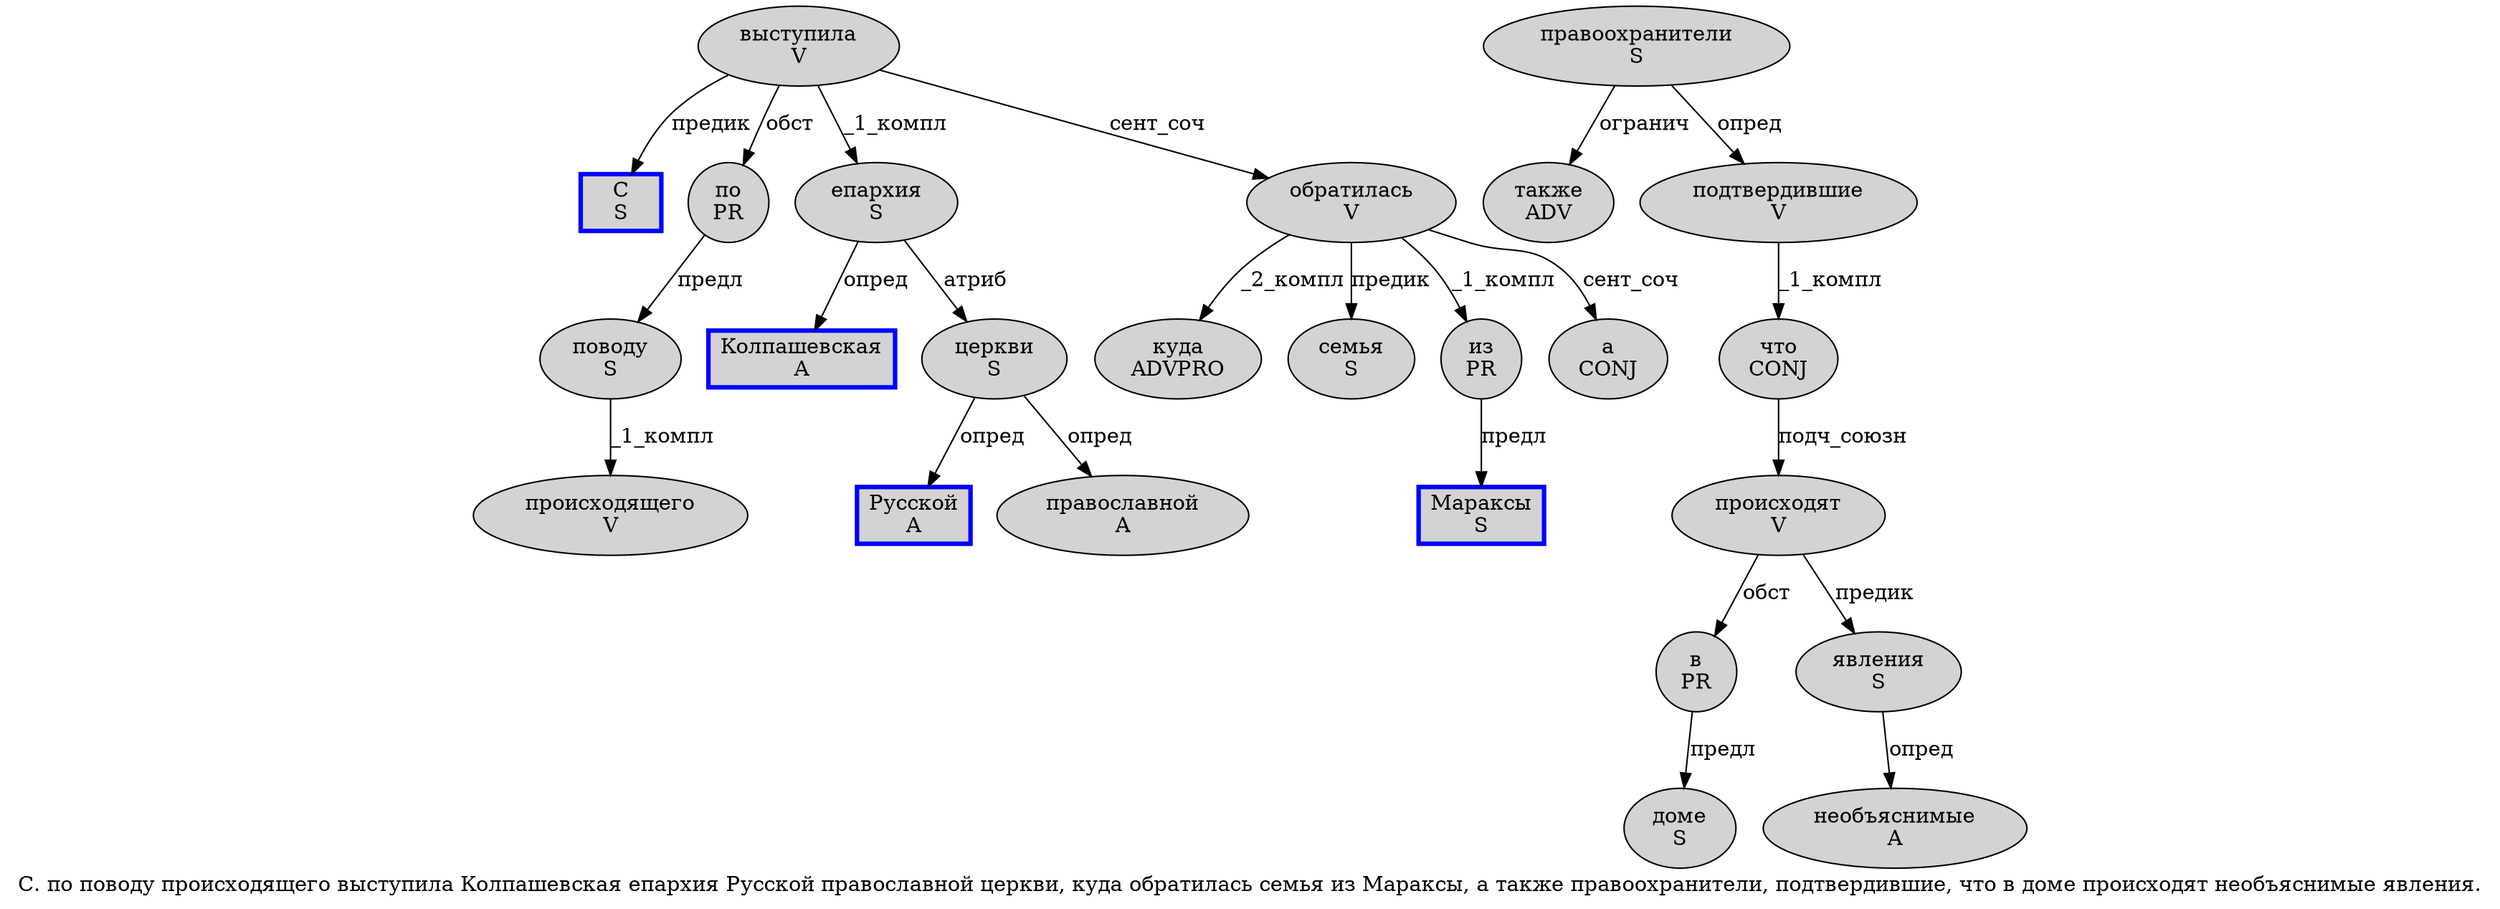 digraph SENTENCE_1546 {
	graph [label="C. по поводу происходящего выступила Колпашевская епархия Русской православной церкви, куда обратилась семья из Мараксы, а также правоохранители, подтвердившие, что в доме происходят необъяснимые явления."]
	node [style=filled]
		0 [label="C
S" color=blue fillcolor=lightgray penwidth=3 shape=box]
		2 [label="по
PR" color="" fillcolor=lightgray penwidth=1 shape=ellipse]
		3 [label="поводу
S" color="" fillcolor=lightgray penwidth=1 shape=ellipse]
		4 [label="происходящего
V" color="" fillcolor=lightgray penwidth=1 shape=ellipse]
		5 [label="выступила
V" color="" fillcolor=lightgray penwidth=1 shape=ellipse]
		6 [label="Колпашевская
A" color=blue fillcolor=lightgray penwidth=3 shape=box]
		7 [label="епархия
S" color="" fillcolor=lightgray penwidth=1 shape=ellipse]
		8 [label="Русской
A" color=blue fillcolor=lightgray penwidth=3 shape=box]
		9 [label="православной
A" color="" fillcolor=lightgray penwidth=1 shape=ellipse]
		10 [label="церкви
S" color="" fillcolor=lightgray penwidth=1 shape=ellipse]
		12 [label="куда
ADVPRO" color="" fillcolor=lightgray penwidth=1 shape=ellipse]
		13 [label="обратилась
V" color="" fillcolor=lightgray penwidth=1 shape=ellipse]
		14 [label="семья
S" color="" fillcolor=lightgray penwidth=1 shape=ellipse]
		15 [label="из
PR" color="" fillcolor=lightgray penwidth=1 shape=ellipse]
		16 [label="Мараксы
S" color=blue fillcolor=lightgray penwidth=3 shape=box]
		18 [label="а
CONJ" color="" fillcolor=lightgray penwidth=1 shape=ellipse]
		19 [label="также
ADV" color="" fillcolor=lightgray penwidth=1 shape=ellipse]
		20 [label="правоохранители
S" color="" fillcolor=lightgray penwidth=1 shape=ellipse]
		22 [label="подтвердившие
V" color="" fillcolor=lightgray penwidth=1 shape=ellipse]
		24 [label="что
CONJ" color="" fillcolor=lightgray penwidth=1 shape=ellipse]
		25 [label="в
PR" color="" fillcolor=lightgray penwidth=1 shape=ellipse]
		26 [label="доме
S" color="" fillcolor=lightgray penwidth=1 shape=ellipse]
		27 [label="происходят
V" color="" fillcolor=lightgray penwidth=1 shape=ellipse]
		28 [label="необъяснимые
A" color="" fillcolor=lightgray penwidth=1 shape=ellipse]
		29 [label="явления
S" color="" fillcolor=lightgray penwidth=1 shape=ellipse]
			15 -> 16 [label="предл"]
			27 -> 25 [label="обст"]
			27 -> 29 [label="предик"]
			20 -> 19 [label="огранич"]
			20 -> 22 [label="опред"]
			10 -> 8 [label="опред"]
			10 -> 9 [label="опред"]
			24 -> 27 [label="подч_союзн"]
			13 -> 12 [label="_2_компл"]
			13 -> 14 [label="предик"]
			13 -> 15 [label="_1_компл"]
			13 -> 18 [label="сент_соч"]
			25 -> 26 [label="предл"]
			5 -> 0 [label="предик"]
			5 -> 2 [label="обст"]
			5 -> 7 [label="_1_компл"]
			5 -> 13 [label="сент_соч"]
			7 -> 6 [label="опред"]
			7 -> 10 [label="атриб"]
			22 -> 24 [label="_1_компл"]
			3 -> 4 [label="_1_компл"]
			2 -> 3 [label="предл"]
			29 -> 28 [label="опред"]
}